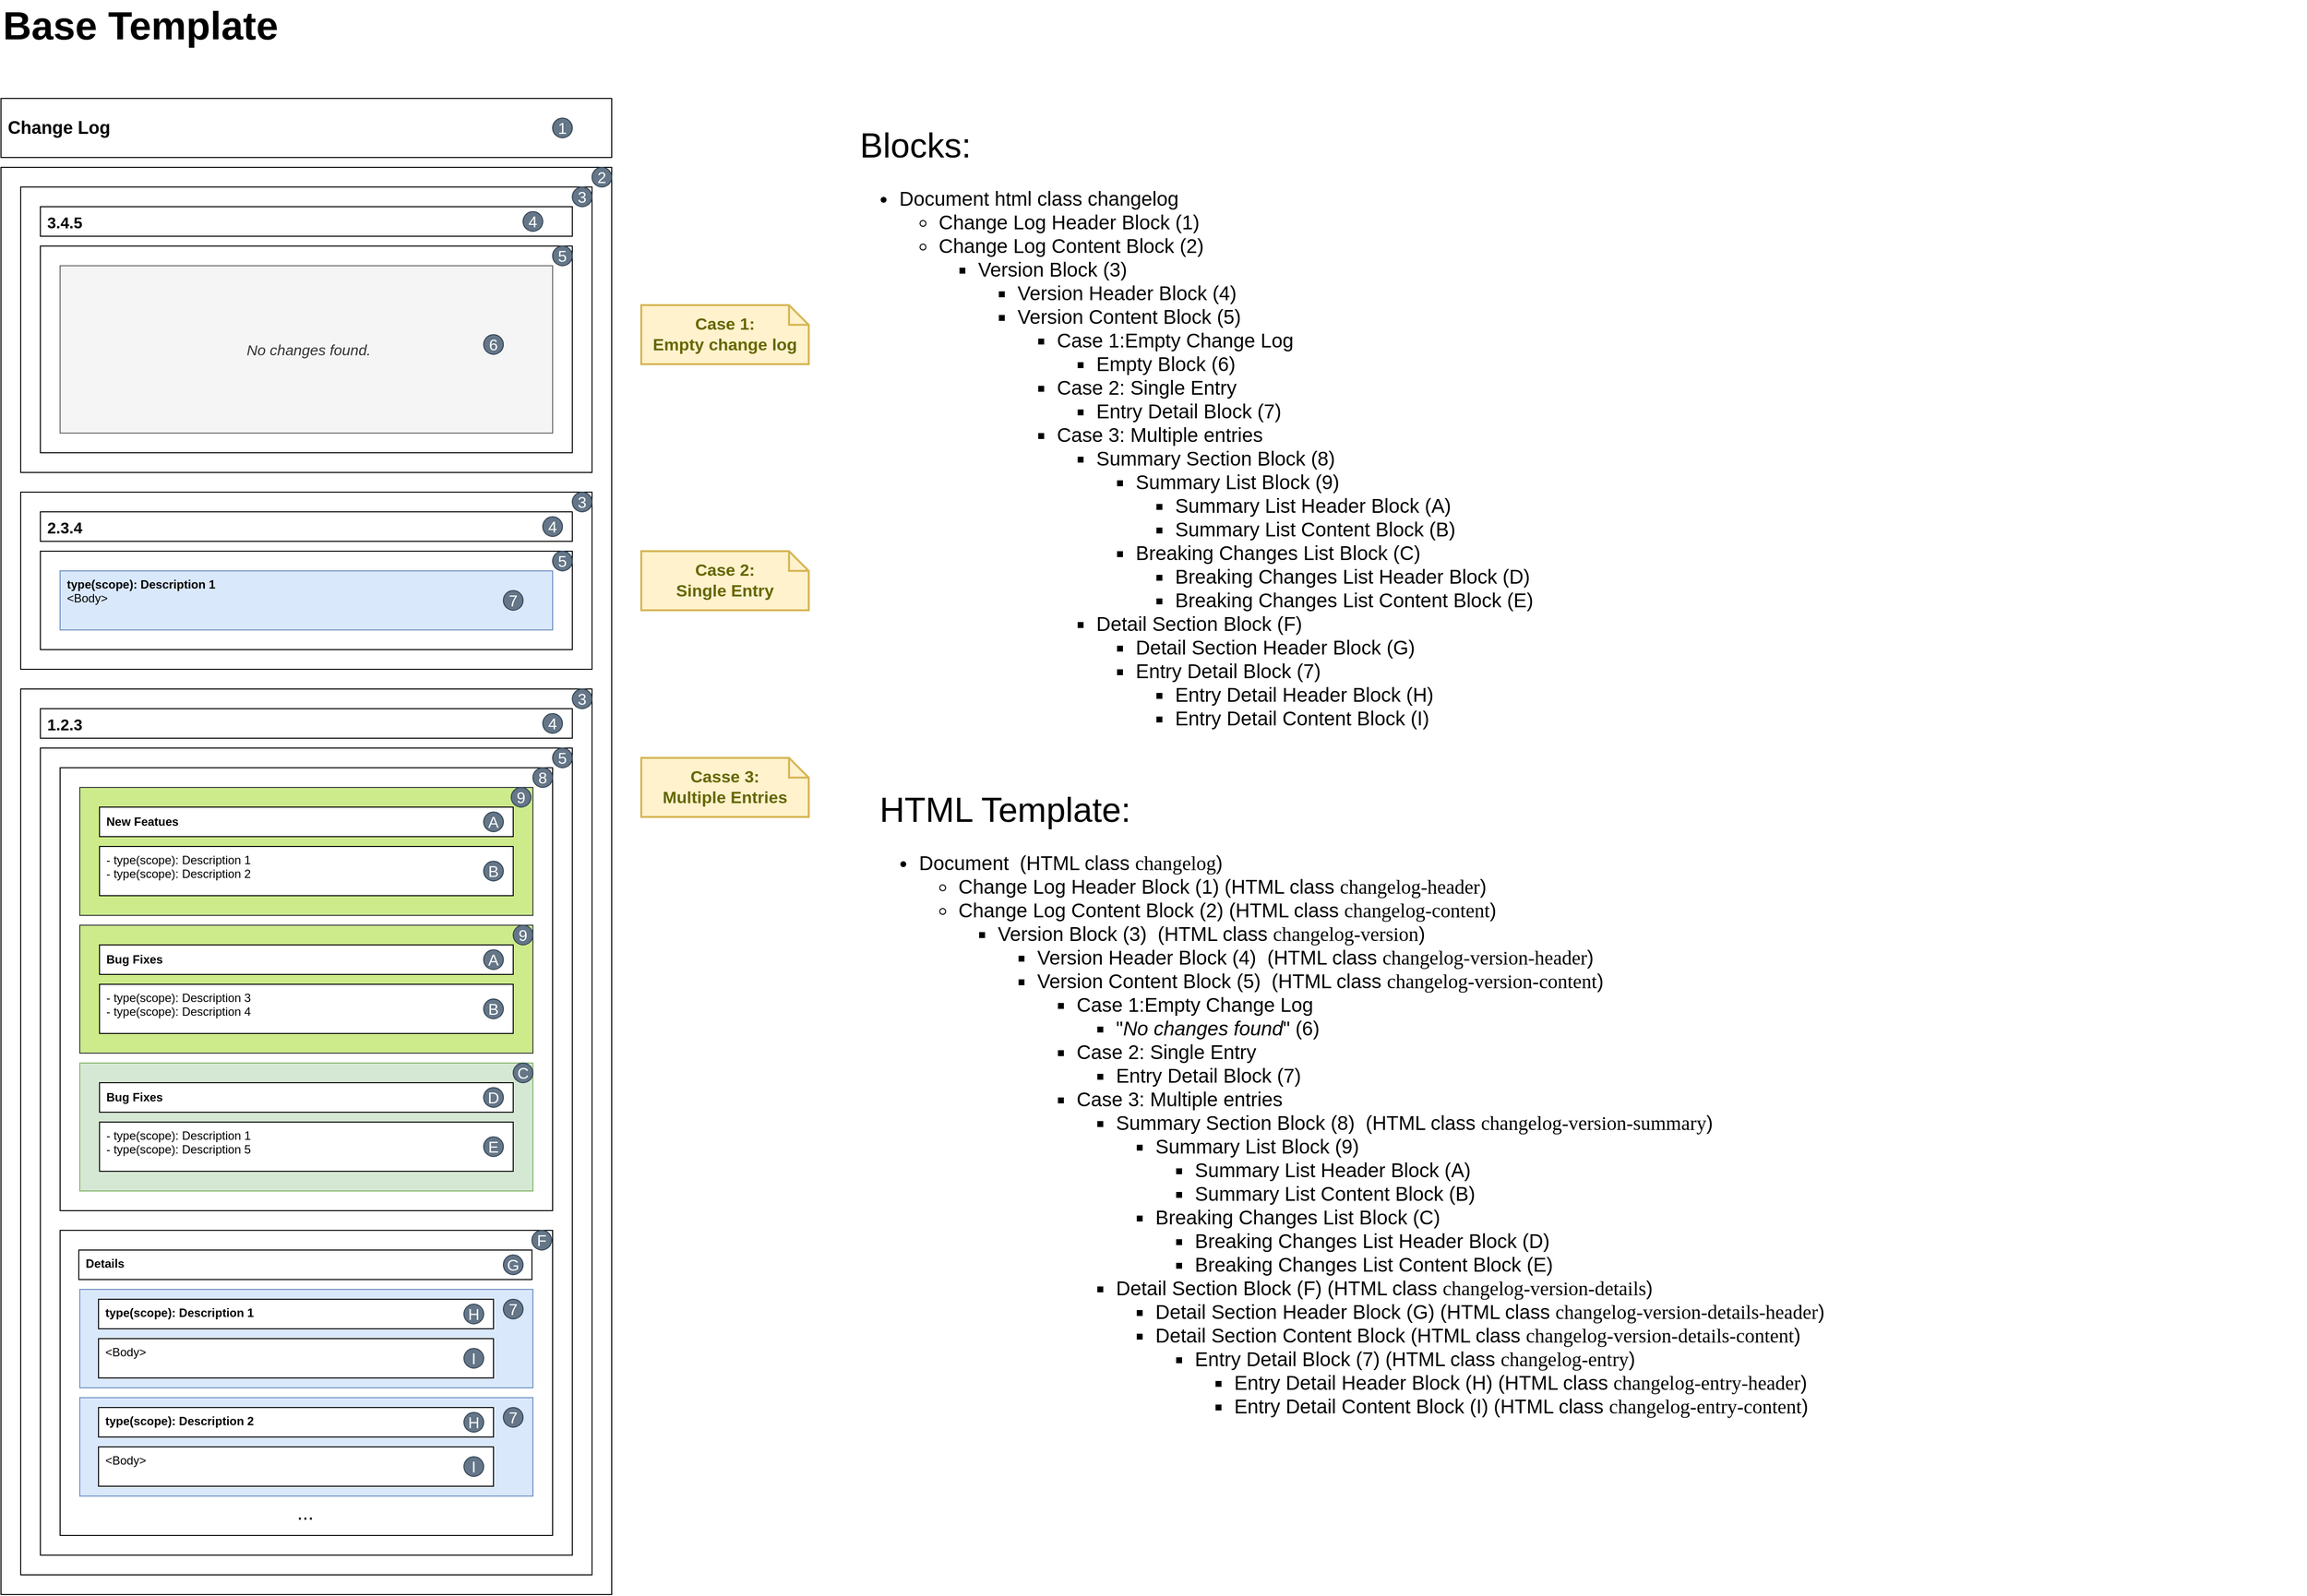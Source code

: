 <mxfile version="13.0.1" type="device"><diagram id="zxCsMR1FfOH5P_U-WiDq" name="Page-1"><mxGraphModel dx="4725" dy="3338" grid="1" gridSize="10" guides="1" tooltips="1" connect="1" arrows="0" fold="1" page="1" pageScale="1" pageWidth="850" pageHeight="1100" math="0" shadow="0"><root><mxCell id="0"/><mxCell id="1" parent="0"/><mxCell id="ldNdic5TrhYA7sQSjINx-11" value="Case 2:&lt;br&gt;Single Entry" style="shape=note;strokeWidth=2;fontSize=17;size=20;whiteSpace=wrap;html=1;fillColor=#fff2cc;strokeColor=#d6b656;fontColor=#666600;align=center;fontStyle=1" parent="1" vertex="1"><mxGeometry x="240" y="-110" width="170" height="60" as="geometry"/></mxCell><mxCell id="ldNdic5TrhYA7sQSjINx-12" value="Casse 3:&lt;br&gt;Multiple Entries" style="shape=note;strokeWidth=2;fontSize=17;size=20;whiteSpace=wrap;html=1;fillColor=#fff2cc;strokeColor=#d6b656;fontColor=#666600;align=center;fontStyle=1" parent="1" vertex="1"><mxGeometry x="240" y="100" width="170" height="60" as="geometry"/></mxCell><mxCell id="vO-f_p6ShpiVWC9ixI3T-146" value="Base Template" style="text;html=1;strokeColor=none;fillColor=none;align=left;verticalAlign=middle;whiteSpace=wrap;rounded=0;fontSize=40;fontStyle=1" parent="1" vertex="1"><mxGeometry x="-410" y="-670" width="300" height="50" as="geometry"/></mxCell><mxCell id="vO-f_p6ShpiVWC9ixI3T-192" value="&lt;font style=&quot;font-size: 35px&quot;&gt;Blocks:&lt;/font&gt;&lt;br&gt;&lt;ul style=&quot;font-size: 20px&quot;&gt;&lt;li&gt;Document html class changelog&lt;/li&gt;&lt;ul&gt;&lt;li&gt;Change Log Header Block (1)&lt;/li&gt;&lt;li&gt;Change Log Content Block (2)&amp;nbsp;&lt;/li&gt;&lt;ul&gt;&lt;li&gt;Version Block (3)&amp;nbsp;&amp;nbsp;&lt;/li&gt;&lt;ul&gt;&lt;li&gt;Version Header Block (4)&amp;nbsp;&lt;/li&gt;&lt;li&gt;Version Content Block (5)&amp;nbsp;&amp;nbsp;&lt;/li&gt;&lt;ul&gt;&lt;li&gt;Case 1:Empty Change Log&lt;/li&gt;&lt;ul&gt;&lt;li&gt;Empty Block (6)&lt;/li&gt;&lt;/ul&gt;&lt;li&gt;Case 2: Single Entry&lt;/li&gt;&lt;ul&gt;&lt;li&gt;Entry Detail Block (7)&lt;/li&gt;&lt;/ul&gt;&lt;li&gt;Case 3: Multiple entries&lt;/li&gt;&lt;ul&gt;&lt;li&gt;Summary Section Block (8)&lt;/li&gt;&lt;ul&gt;&lt;li&gt;Summary List Block (9)&lt;/li&gt;&lt;ul&gt;&lt;li&gt;Summary List Header Block (A)&lt;/li&gt;&lt;li&gt;Summary List Content Block (B)&lt;/li&gt;&lt;/ul&gt;&lt;li&gt;Breaking Changes List Block (C)&lt;/li&gt;&lt;ul&gt;&lt;li&gt;Breaking Changes List Header Block (D)&lt;/li&gt;&lt;li&gt;Breaking Changes List Content Block (E)&lt;/li&gt;&lt;/ul&gt;&lt;/ul&gt;&lt;li&gt;Detail Section Block (F)&lt;/li&gt;&lt;ul&gt;&lt;li&gt;Detail Section Header Block (G)&lt;/li&gt;&lt;li&gt;Entry Detail Block (7)&lt;/li&gt;&lt;ul&gt;&lt;li&gt;Entry Detail Header Block (H)&lt;/li&gt;&lt;li&gt;Entry Detail Content Block (I)&lt;/li&gt;&lt;/ul&gt;&lt;/ul&gt;&lt;/ul&gt;&lt;/ul&gt;&lt;/ul&gt;&lt;/ul&gt;&lt;/ul&gt;&lt;/ul&gt;" style="text;html=1;strokeColor=none;fillColor=none;align=left;verticalAlign=top;whiteSpace=wrap;rounded=0;fontSize=40;" parent="1" vertex="1"><mxGeometry x="460" y="-555" width="1020" height="630" as="geometry"/></mxCell><mxCell id="vO-f_p6ShpiVWC9ixI3T-143" value="" style="rounded=0;whiteSpace=wrap;html=1;fontSize=15;align=center;" parent="1" vertex="1"><mxGeometry x="-410" y="-500" width="620" height="1450" as="geometry"/></mxCell><mxCell id="vO-f_p6ShpiVWC9ixI3T-111" value="" style="group" parent="1" vertex="1" connectable="0"><mxGeometry x="-390" y="-480" width="580" height="290" as="geometry"/></mxCell><mxCell id="vO-f_p6ShpiVWC9ixI3T-84" value="" style="rounded=0;whiteSpace=wrap;html=1;fontSize=16;align=left;" parent="vO-f_p6ShpiVWC9ixI3T-111" vertex="1"><mxGeometry width="580" height="290" as="geometry"/></mxCell><mxCell id="vO-f_p6ShpiVWC9ixI3T-86" value="" style="whiteSpace=wrap;html=1;align=left;" parent="vO-f_p6ShpiVWC9ixI3T-111" vertex="1"><mxGeometry x="20" y="60" width="540" height="210" as="geometry"/></mxCell><mxCell id="vO-f_p6ShpiVWC9ixI3T-110" value="&lt;span style=&quot;font-family: &amp;#34;helvetica&amp;#34; ; font-size: 16px ; font-style: normal ; font-weight: 700 ; letter-spacing: normal ; text-indent: 0px ; text-transform: none ; word-spacing: 0px ; float: none ; display: inline&quot;&gt;3.4.5&lt;/span&gt;" style="rounded=0;whiteSpace=wrap;html=1;spacingLeft=5;align=left;verticalAlign=top;fontSize=16;" parent="vO-f_p6ShpiVWC9ixI3T-111" vertex="1"><mxGeometry x="20" y="20" width="540" height="30" as="geometry"/></mxCell><mxCell id="vO-f_p6ShpiVWC9ixI3T-89" value="" style="group;fillColor=#f5f5f5;strokeColor=#666666;fontColor=#333333;" parent="vO-f_p6ShpiVWC9ixI3T-111" vertex="1" connectable="0"><mxGeometry x="60" y="100" width="460" height="130" as="geometry"/></mxCell><mxCell id="vO-f_p6ShpiVWC9ixI3T-90" value="No changes found." style="rounded=0;whiteSpace=wrap;html=1;align=center;verticalAlign=middle;spacingLeft=5;fillColor=#f5f5f5;strokeColor=#666666;fontColor=#333333;fontStyle=2;fontSize=15;" parent="vO-f_p6ShpiVWC9ixI3T-111" vertex="1"><mxGeometry x="40" y="80" width="500" height="170" as="geometry"/></mxCell><mxCell id="vO-f_p6ShpiVWC9ixI3T-203" value="4" style="ellipse;whiteSpace=wrap;html=1;aspect=fixed;fillColor=#647687;fontSize=16;align=center;strokeColor=#314354;fontColor=#ffffff;" parent="vO-f_p6ShpiVWC9ixI3T-111" vertex="1"><mxGeometry x="510" y="25" width="20" height="20" as="geometry"/></mxCell><mxCell id="vO-f_p6ShpiVWC9ixI3T-209" value="5" style="ellipse;whiteSpace=wrap;html=1;aspect=fixed;fillColor=#647687;fontSize=16;align=center;strokeColor=#314354;fontColor=#ffffff;" parent="vO-f_p6ShpiVWC9ixI3T-111" vertex="1"><mxGeometry x="540" y="60" width="20" height="20" as="geometry"/></mxCell><mxCell id="vO-f_p6ShpiVWC9ixI3T-210" value="3" style="ellipse;whiteSpace=wrap;html=1;aspect=fixed;fillColor=#647687;fontSize=16;align=center;strokeColor=#314354;fontColor=#ffffff;" parent="vO-f_p6ShpiVWC9ixI3T-111" vertex="1"><mxGeometry x="560" width="20" height="20" as="geometry"/></mxCell><mxCell id="vO-f_p6ShpiVWC9ixI3T-213" value="6" style="ellipse;whiteSpace=wrap;html=1;aspect=fixed;fillColor=#647687;fontSize=16;align=center;strokeColor=#314354;fontColor=#ffffff;" parent="vO-f_p6ShpiVWC9ixI3T-111" vertex="1"><mxGeometry x="470" y="150" width="20" height="20" as="geometry"/></mxCell><mxCell id="vO-f_p6ShpiVWC9ixI3T-141" value="" style="group" parent="1" vertex="1" connectable="0"><mxGeometry x="-390" y="-170" width="580" height="180" as="geometry"/></mxCell><mxCell id="vO-f_p6ShpiVWC9ixI3T-114" value="" style="rounded=0;whiteSpace=wrap;html=1;fontSize=16;align=left;" parent="vO-f_p6ShpiVWC9ixI3T-141" vertex="1"><mxGeometry width="580" height="180" as="geometry"/></mxCell><mxCell id="vO-f_p6ShpiVWC9ixI3T-116" value="" style="whiteSpace=wrap;html=1;align=left;" parent="vO-f_p6ShpiVWC9ixI3T-141" vertex="1"><mxGeometry x="20" y="60" width="540" height="100" as="geometry"/></mxCell><mxCell id="vO-f_p6ShpiVWC9ixI3T-140" value="&lt;span style=&quot;font-family: helvetica; font-size: 16px; font-style: normal; font-weight: 700; letter-spacing: normal; text-indent: 0px; text-transform: none; word-spacing: 0px; float: none; display: inline;&quot;&gt;2.3.4&lt;/span&gt;&lt;br style=&quot;font-size: 16px;&quot;&gt;" style="rounded=0;whiteSpace=wrap;html=1;spacingLeft=5;align=left;verticalAlign=top;fontSize=16;" parent="vO-f_p6ShpiVWC9ixI3T-141" vertex="1"><mxGeometry x="20" y="20" width="540" height="30" as="geometry"/></mxCell><mxCell id="vO-f_p6ShpiVWC9ixI3T-137" value="&lt;b&gt;type(scope): Description 1&lt;/b&gt;&lt;br&gt;&amp;lt;Body&amp;gt;" style="rounded=0;whiteSpace=wrap;html=1;align=left;verticalAlign=top;spacingLeft=5;fillColor=#dae8fc;strokeColor=#6c8ebf;" parent="vO-f_p6ShpiVWC9ixI3T-141" vertex="1"><mxGeometry x="40" y="80" width="500" height="60" as="geometry"/></mxCell><mxCell id="vO-f_p6ShpiVWC9ixI3T-204" value="4" style="ellipse;whiteSpace=wrap;html=1;aspect=fixed;fillColor=#647687;fontSize=16;align=center;strokeColor=#314354;fontColor=#ffffff;" parent="vO-f_p6ShpiVWC9ixI3T-141" vertex="1"><mxGeometry x="530" y="25" width="20" height="20" as="geometry"/></mxCell><mxCell id="vO-f_p6ShpiVWC9ixI3T-206" value="5" style="ellipse;whiteSpace=wrap;html=1;aspect=fixed;fillColor=#647687;fontSize=16;align=center;strokeColor=#314354;fontColor=#ffffff;" parent="vO-f_p6ShpiVWC9ixI3T-141" vertex="1"><mxGeometry x="540" y="60" width="20" height="20" as="geometry"/></mxCell><mxCell id="vO-f_p6ShpiVWC9ixI3T-211" value="3" style="ellipse;whiteSpace=wrap;html=1;aspect=fixed;fillColor=#647687;fontSize=16;align=center;strokeColor=#314354;fontColor=#ffffff;" parent="vO-f_p6ShpiVWC9ixI3T-141" vertex="1"><mxGeometry x="560" width="20" height="20" as="geometry"/></mxCell><mxCell id="vO-f_p6ShpiVWC9ixI3T-215" value="7" style="ellipse;whiteSpace=wrap;html=1;aspect=fixed;fillColor=#647687;fontSize=16;align=center;strokeColor=#314354;fontColor=#ffffff;" parent="vO-f_p6ShpiVWC9ixI3T-141" vertex="1"><mxGeometry x="490" y="100" width="20" height="20" as="geometry"/></mxCell><mxCell id="vO-f_p6ShpiVWC9ixI3T-144" value="Change Log" style="rounded=0;whiteSpace=wrap;html=1;fontSize=18;align=left;fontStyle=1;spacingLeft=5;" parent="1" vertex="1"><mxGeometry x="-410" y="-570" width="620" height="60" as="geometry"/></mxCell><mxCell id="vO-f_p6ShpiVWC9ixI3T-79" value="" style="rounded=0;whiteSpace=wrap;html=1;fontSize=16;align=left;" parent="1" vertex="1"><mxGeometry x="-390" y="30" width="580" height="900" as="geometry"/></mxCell><mxCell id="vO-f_p6ShpiVWC9ixI3T-76" value="" style="whiteSpace=wrap;html=1;align=left;" parent="1" vertex="1"><mxGeometry x="-370" y="90" width="540" height="820" as="geometry"/></mxCell><mxCell id="vO-f_p6ShpiVWC9ixI3T-72" value="" style="group" parent="1" vertex="1" connectable="0"><mxGeometry x="-350" y="110" width="500" height="450" as="geometry"/></mxCell><mxCell id="vO-f_p6ShpiVWC9ixI3T-71" value="" style="rounded=0;whiteSpace=wrap;html=1;align=left;" parent="vO-f_p6ShpiVWC9ixI3T-72" vertex="1"><mxGeometry width="500" height="450" as="geometry"/></mxCell><mxCell id="vO-f_p6ShpiVWC9ixI3T-47" value="" style="group" parent="vO-f_p6ShpiVWC9ixI3T-72" vertex="1" connectable="0"><mxGeometry x="20" y="20" width="460" height="130" as="geometry"/></mxCell><mxCell id="vO-f_p6ShpiVWC9ixI3T-44" value="" style="rounded=0;whiteSpace=wrap;html=1;align=left;verticalAlign=top;spacingLeft=5;fillColor=#cdeb8b;strokeColor=#36393d;" parent="vO-f_p6ShpiVWC9ixI3T-47" vertex="1"><mxGeometry width="460" height="130" as="geometry"/></mxCell><mxCell id="vO-f_p6ShpiVWC9ixI3T-45" value="New Featues&lt;br&gt;" style="rounded=0;whiteSpace=wrap;html=1;align=left;spacingLeft=5;fontStyle=1" parent="vO-f_p6ShpiVWC9ixI3T-47" vertex="1"><mxGeometry x="20" y="20" width="420" height="30" as="geometry"/></mxCell><mxCell id="vO-f_p6ShpiVWC9ixI3T-46" value="- type(scope): Description 1&lt;br&gt;- type(scope): Description 2" style="rounded=0;whiteSpace=wrap;html=1;align=left;verticalAlign=top;spacingLeft=5;" parent="vO-f_p6ShpiVWC9ixI3T-47" vertex="1"><mxGeometry x="20" y="60" width="420" height="50" as="geometry"/></mxCell><mxCell id="vO-f_p6ShpiVWC9ixI3T-218" value="9" style="ellipse;whiteSpace=wrap;html=1;aspect=fixed;fillColor=#647687;fontSize=16;align=center;strokeColor=#314354;fontColor=#ffffff;" parent="vO-f_p6ShpiVWC9ixI3T-47" vertex="1"><mxGeometry x="438" width="20" height="20" as="geometry"/></mxCell><mxCell id="vO-f_p6ShpiVWC9ixI3T-222" value="A" style="ellipse;whiteSpace=wrap;html=1;aspect=fixed;fillColor=#647687;fontSize=16;align=center;strokeColor=#314354;fontColor=#ffffff;" parent="vO-f_p6ShpiVWC9ixI3T-47" vertex="1"><mxGeometry x="410" y="25" width="20" height="20" as="geometry"/></mxCell><mxCell id="vO-f_p6ShpiVWC9ixI3T-224" value="B" style="ellipse;whiteSpace=wrap;html=1;aspect=fixed;fillColor=#647687;fontSize=16;align=center;strokeColor=#314354;fontColor=#ffffff;" parent="vO-f_p6ShpiVWC9ixI3T-47" vertex="1"><mxGeometry x="410" y="75" width="20" height="20" as="geometry"/></mxCell><mxCell id="vO-f_p6ShpiVWC9ixI3T-56" value="" style="group" parent="vO-f_p6ShpiVWC9ixI3T-72" vertex="1" connectable="0"><mxGeometry x="20" y="160" width="460" height="130" as="geometry"/></mxCell><mxCell id="vO-f_p6ShpiVWC9ixI3T-48" value="" style="group" parent="vO-f_p6ShpiVWC9ixI3T-56" vertex="1" connectable="0"><mxGeometry width="460" height="130" as="geometry"/></mxCell><mxCell id="vO-f_p6ShpiVWC9ixI3T-49" value="" style="rounded=0;whiteSpace=wrap;html=1;align=left;verticalAlign=top;spacingLeft=5;fillColor=#cdeb8b;strokeColor=#36393d;" parent="vO-f_p6ShpiVWC9ixI3T-48" vertex="1"><mxGeometry width="460" height="130" as="geometry"/></mxCell><mxCell id="vO-f_p6ShpiVWC9ixI3T-50" value="Bug Fixes" style="rounded=0;whiteSpace=wrap;html=1;align=left;spacingLeft=5;fontStyle=1" parent="vO-f_p6ShpiVWC9ixI3T-48" vertex="1"><mxGeometry x="20" y="20" width="420" height="30" as="geometry"/></mxCell><mxCell id="vO-f_p6ShpiVWC9ixI3T-51" value="- type(scope): Description 3&lt;br&gt;- type(scope): Description 4" style="rounded=0;whiteSpace=wrap;html=1;align=left;verticalAlign=top;spacingLeft=5;" parent="vO-f_p6ShpiVWC9ixI3T-48" vertex="1"><mxGeometry x="20" y="60" width="420" height="50" as="geometry"/></mxCell><mxCell id="vO-f_p6ShpiVWC9ixI3T-221" value="9" style="ellipse;whiteSpace=wrap;html=1;aspect=fixed;fillColor=#647687;fontSize=16;align=center;strokeColor=#314354;fontColor=#ffffff;" parent="vO-f_p6ShpiVWC9ixI3T-48" vertex="1"><mxGeometry x="440" width="20" height="20" as="geometry"/></mxCell><mxCell id="vO-f_p6ShpiVWC9ixI3T-223" value="A" style="ellipse;whiteSpace=wrap;html=1;aspect=fixed;fillColor=#647687;fontSize=16;align=center;strokeColor=#314354;fontColor=#ffffff;" parent="vO-f_p6ShpiVWC9ixI3T-48" vertex="1"><mxGeometry x="410" y="25" width="20" height="20" as="geometry"/></mxCell><mxCell id="vO-f_p6ShpiVWC9ixI3T-225" value="B" style="ellipse;whiteSpace=wrap;html=1;aspect=fixed;fillColor=#647687;fontSize=16;align=center;strokeColor=#314354;fontColor=#ffffff;" parent="vO-f_p6ShpiVWC9ixI3T-48" vertex="1"><mxGeometry x="410" y="75" width="20" height="20" as="geometry"/></mxCell><mxCell id="vO-f_p6ShpiVWC9ixI3T-64" value="" style="group" parent="vO-f_p6ShpiVWC9ixI3T-72" vertex="1" connectable="0"><mxGeometry x="20" y="300" width="460" height="130" as="geometry"/></mxCell><mxCell id="vO-f_p6ShpiVWC9ixI3T-59" value="" style="group;fillColor=#60a917;strokeColor=#2D7600;fontColor=#ffffff;" parent="vO-f_p6ShpiVWC9ixI3T-64" vertex="1" connectable="0"><mxGeometry width="460" height="130" as="geometry"/></mxCell><mxCell id="vO-f_p6ShpiVWC9ixI3T-60" value="" style="group;fillColor=#dae8fc;strokeColor=#6c8ebf;" parent="vO-f_p6ShpiVWC9ixI3T-64" vertex="1" connectable="0"><mxGeometry width="460" height="130" as="geometry"/></mxCell><mxCell id="vO-f_p6ShpiVWC9ixI3T-61" value="" style="rounded=0;whiteSpace=wrap;html=1;align=left;verticalAlign=top;spacingLeft=5;fillColor=#d5e8d4;strokeColor=#82b366;" parent="vO-f_p6ShpiVWC9ixI3T-64" vertex="1"><mxGeometry width="460" height="130" as="geometry"/></mxCell><mxCell id="vO-f_p6ShpiVWC9ixI3T-62" value="Bug Fixes" style="rounded=0;whiteSpace=wrap;html=1;align=left;spacingLeft=5;fontStyle=1" parent="vO-f_p6ShpiVWC9ixI3T-64" vertex="1"><mxGeometry x="20" y="20" width="420" height="30" as="geometry"/></mxCell><mxCell id="vO-f_p6ShpiVWC9ixI3T-63" value="- type(scope): Description 1&lt;br&gt;- type(scope): Description 5" style="rounded=0;whiteSpace=wrap;html=1;align=left;verticalAlign=top;spacingLeft=5;" parent="vO-f_p6ShpiVWC9ixI3T-64" vertex="1"><mxGeometry x="20" y="60" width="420" height="50" as="geometry"/></mxCell><mxCell id="vO-f_p6ShpiVWC9ixI3T-250" value="D" style="ellipse;whiteSpace=wrap;html=1;aspect=fixed;fillColor=#647687;fontSize=16;align=center;strokeColor=#314354;fontColor=#ffffff;" parent="vO-f_p6ShpiVWC9ixI3T-64" vertex="1"><mxGeometry x="410" y="25" width="20" height="20" as="geometry"/></mxCell><mxCell id="vO-f_p6ShpiVWC9ixI3T-251" value="E" style="ellipse;whiteSpace=wrap;html=1;aspect=fixed;fillColor=#647687;fontSize=16;align=center;strokeColor=#314354;fontColor=#ffffff;" parent="vO-f_p6ShpiVWC9ixI3T-64" vertex="1"><mxGeometry x="410" y="75" width="20" height="20" as="geometry"/></mxCell><mxCell id="vO-f_p6ShpiVWC9ixI3T-252" value="C" style="ellipse;whiteSpace=wrap;html=1;aspect=fixed;fillColor=#647687;fontSize=16;align=center;strokeColor=#314354;fontColor=#ffffff;" parent="vO-f_p6ShpiVWC9ixI3T-64" vertex="1"><mxGeometry x="440" width="20" height="20" as="geometry"/></mxCell><mxCell id="vO-f_p6ShpiVWC9ixI3T-217" value="8" style="ellipse;whiteSpace=wrap;html=1;aspect=fixed;fillColor=#647687;fontSize=16;align=center;strokeColor=#314354;fontColor=#ffffff;" parent="vO-f_p6ShpiVWC9ixI3T-72" vertex="1"><mxGeometry x="480" width="20" height="20" as="geometry"/></mxCell><mxCell id="vO-f_p6ShpiVWC9ixI3T-77" value="&lt;span style=&quot;font-family: &amp;#34;helvetica&amp;#34; ; font-size: 16px ; font-style: normal ; font-weight: 700 ; letter-spacing: normal ; text-indent: 0px ; text-transform: none ; word-spacing: 0px ; float: none ; display: inline&quot;&gt;1.2.3&lt;/span&gt;" style="rounded=0;whiteSpace=wrap;html=1;spacingLeft=5;align=left;verticalAlign=top;fontSize=16;" parent="1" vertex="1"><mxGeometry x="-370" y="50" width="540" height="30" as="geometry"/></mxCell><mxCell id="vO-f_p6ShpiVWC9ixI3T-29" value="" style="rounded=0;whiteSpace=wrap;html=1;align=left;verticalAlign=top;spacingLeft=5;fontStyle=1" parent="1" vertex="1"><mxGeometry x="-350" y="580" width="500" height="310" as="geometry"/></mxCell><mxCell id="vO-f_p6ShpiVWC9ixI3T-30" value="" style="rounded=0;whiteSpace=wrap;html=1;align=left;verticalAlign=top;spacingLeft=5;fillColor=#dae8fc;strokeColor=#6c8ebf;" parent="1" vertex="1"><mxGeometry x="-330" y="640" width="460" height="100" as="geometry"/></mxCell><mxCell id="vO-f_p6ShpiVWC9ixI3T-31" value="" style="rounded=0;whiteSpace=wrap;html=1;align=left;verticalAlign=top;spacingLeft=5;fillColor=#dae8fc;strokeColor=#6c8ebf;" parent="1" vertex="1"><mxGeometry x="-330" y="750" width="460" height="100" as="geometry"/></mxCell><mxCell id="vO-f_p6ShpiVWC9ixI3T-32" value="..." style="text;html=1;strokeColor=none;fillColor=none;align=center;verticalAlign=middle;whiteSpace=wrap;rounded=0;fontSize=20;" parent="1" vertex="1"><mxGeometry x="-121" y="856.12" width="40" height="20" as="geometry"/></mxCell><mxCell id="vO-f_p6ShpiVWC9ixI3T-196" value="&lt;b&gt;Details&lt;/b&gt;" style="rounded=0;whiteSpace=wrap;html=1;align=left;verticalAlign=top;spacingLeft=5;" parent="1" vertex="1"><mxGeometry x="-331" y="600" width="460" height="30" as="geometry"/></mxCell><mxCell id="vO-f_p6ShpiVWC9ixI3T-197" value="1" style="ellipse;whiteSpace=wrap;html=1;aspect=fixed;fillColor=#647687;fontSize=16;align=center;strokeColor=#314354;fontColor=#ffffff;" parent="1" vertex="1"><mxGeometry x="150" y="-550" width="20" height="20" as="geometry"/></mxCell><mxCell id="vO-f_p6ShpiVWC9ixI3T-202" value="2" style="ellipse;whiteSpace=wrap;html=1;aspect=fixed;fillColor=#647687;fontSize=16;align=center;strokeColor=#314354;fontColor=#ffffff;" parent="1" vertex="1"><mxGeometry x="190" y="-500" width="20" height="20" as="geometry"/></mxCell><mxCell id="vO-f_p6ShpiVWC9ixI3T-205" value="4" style="ellipse;whiteSpace=wrap;html=1;aspect=fixed;fillColor=#647687;fontSize=16;align=center;strokeColor=#314354;fontColor=#ffffff;" parent="1" vertex="1"><mxGeometry x="140" y="55" width="20" height="20" as="geometry"/></mxCell><mxCell id="vO-f_p6ShpiVWC9ixI3T-208" value="5" style="ellipse;whiteSpace=wrap;html=1;aspect=fixed;fillColor=#647687;fontSize=16;align=center;strokeColor=#314354;fontColor=#ffffff;" parent="1" vertex="1"><mxGeometry x="150" y="90" width="20" height="20" as="geometry"/></mxCell><mxCell id="vO-f_p6ShpiVWC9ixI3T-212" value="3" style="ellipse;whiteSpace=wrap;html=1;aspect=fixed;fillColor=#647687;fontSize=16;align=center;strokeColor=#314354;fontColor=#ffffff;" parent="1" vertex="1"><mxGeometry x="170" y="30" width="20" height="20" as="geometry"/></mxCell><mxCell id="vO-f_p6ShpiVWC9ixI3T-216" value="7" style="ellipse;whiteSpace=wrap;html=1;aspect=fixed;fillColor=#647687;fontSize=16;align=center;strokeColor=#314354;fontColor=#ffffff;" parent="1" vertex="1"><mxGeometry x="100" y="650" width="20" height="20" as="geometry"/></mxCell><mxCell id="vO-f_p6ShpiVWC9ixI3T-253" value="F" style="ellipse;whiteSpace=wrap;html=1;aspect=fixed;fillColor=#647687;fontSize=16;align=center;strokeColor=#314354;fontColor=#ffffff;" parent="1" vertex="1"><mxGeometry x="129" y="580" width="20" height="20" as="geometry"/></mxCell><mxCell id="vO-f_p6ShpiVWC9ixI3T-255" value="G" style="ellipse;whiteSpace=wrap;html=1;aspect=fixed;fillColor=#647687;fontSize=16;align=center;strokeColor=#314354;fontColor=#ffffff;" parent="1" vertex="1"><mxGeometry x="100" y="605" width="20" height="20" as="geometry"/></mxCell><mxCell id="vO-f_p6ShpiVWC9ixI3T-257" value="7" style="ellipse;whiteSpace=wrap;html=1;aspect=fixed;fillColor=#647687;fontSize=16;align=center;strokeColor=#314354;fontColor=#ffffff;" parent="1" vertex="1"><mxGeometry x="100" y="760" width="20" height="20" as="geometry"/></mxCell><mxCell id="vO-f_p6ShpiVWC9ixI3T-258" value="Case 1:&lt;br&gt;Empty change log" style="shape=note;strokeWidth=2;fontSize=17;size=20;whiteSpace=wrap;html=1;fillColor=#fff2cc;strokeColor=#d6b656;fontColor=#666600;align=center;fontStyle=1" parent="1" vertex="1"><mxGeometry x="240" y="-360" width="170" height="60" as="geometry"/></mxCell><mxCell id="AetoaIBlp9MvoolxPQaO-1" value="&lt;b&gt;type(scope): Description 1&lt;/b&gt;" style="rounded=0;whiteSpace=wrap;html=1;align=left;verticalAlign=top;spacingLeft=5;" parent="1" vertex="1"><mxGeometry x="-311" y="650" width="401" height="30" as="geometry"/></mxCell><mxCell id="AetoaIBlp9MvoolxPQaO-2" value="&amp;lt;Body&amp;gt;" style="rounded=0;whiteSpace=wrap;html=1;align=left;verticalAlign=top;spacingLeft=5;" parent="1" vertex="1"><mxGeometry x="-311" y="690" width="401" height="40" as="geometry"/></mxCell><mxCell id="AetoaIBlp9MvoolxPQaO-3" value="&lt;b&gt;type(scope): Description 2&lt;/b&gt;" style="rounded=0;whiteSpace=wrap;html=1;align=left;verticalAlign=top;spacingLeft=5;" parent="1" vertex="1"><mxGeometry x="-311" y="760" width="401" height="30" as="geometry"/></mxCell><mxCell id="AetoaIBlp9MvoolxPQaO-4" value="&amp;lt;Body&amp;gt;" style="rounded=0;whiteSpace=wrap;html=1;align=left;verticalAlign=top;spacingLeft=5;" parent="1" vertex="1"><mxGeometry x="-311" y="800" width="401" height="40" as="geometry"/></mxCell><mxCell id="AetoaIBlp9MvoolxPQaO-5" value="H" style="ellipse;whiteSpace=wrap;html=1;aspect=fixed;fillColor=#647687;fontSize=16;align=center;strokeColor=#314354;fontColor=#ffffff;" parent="1" vertex="1"><mxGeometry x="60" y="655" width="20" height="20" as="geometry"/></mxCell><mxCell id="AetoaIBlp9MvoolxPQaO-6" value="H" style="ellipse;whiteSpace=wrap;html=1;aspect=fixed;fillColor=#647687;fontSize=16;align=center;strokeColor=#314354;fontColor=#ffffff;" parent="1" vertex="1"><mxGeometry x="60" y="765" width="20" height="20" as="geometry"/></mxCell><mxCell id="AetoaIBlp9MvoolxPQaO-7" value="I" style="ellipse;whiteSpace=wrap;html=1;aspect=fixed;fillColor=#647687;fontSize=16;align=center;strokeColor=#314354;fontColor=#ffffff;" parent="1" vertex="1"><mxGeometry x="60" y="700" width="20" height="20" as="geometry"/></mxCell><mxCell id="AetoaIBlp9MvoolxPQaO-8" value="I" style="ellipse;whiteSpace=wrap;html=1;aspect=fixed;fillColor=#647687;fontSize=16;align=center;strokeColor=#314354;fontColor=#ffffff;" parent="1" vertex="1"><mxGeometry x="60" y="810" width="20" height="20" as="geometry"/></mxCell><mxCell id="_OGBhFqr05px76y4ZqHZ-1" value="&lt;font style=&quot;font-size: 35px&quot;&gt;HTML Template:&lt;/font&gt;&lt;br&gt;&lt;ul style=&quot;font-size: 20px&quot;&gt;&lt;li&gt;Document&amp;nbsp; (HTML class &lt;font face=&quot;Lucida Console&quot;&gt;changelog&lt;/font&gt;)&lt;/li&gt;&lt;ul&gt;&lt;li&gt;Change Log Header Block (1) (HTML class &lt;font face=&quot;Lucida Console&quot;&gt;changelog-header&lt;/font&gt;)&lt;/li&gt;&lt;li&gt;Change Log Content Block (2) (HTML class &lt;font face=&quot;Lucida Console&quot;&gt;changelog-content&lt;/font&gt;)&lt;/li&gt;&lt;ul&gt;&lt;li&gt;Version Block (3)&amp;nbsp; (HTML class &lt;font face=&quot;Lucida Console&quot;&gt;changelog-version&lt;/font&gt;)&lt;/li&gt;&lt;ul&gt;&lt;li&gt;Version Header Block (4)&amp;nbsp; (HTML class &lt;font face=&quot;Lucida Console&quot;&gt;changelog-version-header&lt;/font&gt;)&lt;/li&gt;&lt;li&gt;Version Content Block (5)&amp;nbsp; (HTML class &lt;font face=&quot;Lucida Console&quot;&gt;changelog-version-content&lt;/font&gt;)&lt;/li&gt;&lt;ul&gt;&lt;li&gt;Case 1:Empty Change Log&lt;/li&gt;&lt;ul&gt;&lt;li&gt;&quot;&lt;i&gt;No changes found&lt;/i&gt;&quot; (6)&lt;/li&gt;&lt;/ul&gt;&lt;li&gt;Case 2: Single Entry&lt;/li&gt;&lt;ul&gt;&lt;li&gt;Entry Detail Block (7)&lt;/li&gt;&lt;/ul&gt;&lt;li&gt;Case 3: Multiple entries&lt;/li&gt;&lt;ul&gt;&lt;li&gt;Summary Section Block (8)&amp;nbsp; (HTML class&amp;nbsp;&lt;font face=&quot;Lucida Console&quot;&gt;changelog-version-summary&lt;/font&gt;)&lt;/li&gt;&lt;ul&gt;&lt;li&gt;Summary List Block (9)&lt;/li&gt;&lt;ul&gt;&lt;li&gt;Summary List Header Block (A)&lt;/li&gt;&lt;li&gt;Summary List Content Block (B)&lt;/li&gt;&lt;/ul&gt;&lt;li&gt;Breaking Changes List Block (C)&lt;/li&gt;&lt;ul&gt;&lt;li&gt;Breaking Changes List Header Block (D)&lt;/li&gt;&lt;li&gt;Breaking Changes List Content Block (E)&lt;/li&gt;&lt;/ul&gt;&lt;/ul&gt;&lt;li&gt;Detail Section Block (F) (HTML class&amp;nbsp;&lt;font face=&quot;Lucida Console&quot;&gt;changelog-version-details&lt;/font&gt;)&lt;/li&gt;&lt;ul&gt;&lt;li&gt;Detail Section Header Block (G) (HTML class&amp;nbsp;&lt;font face=&quot;Lucida Console&quot;&gt;changelog-version-details-header&lt;/font&gt;)&lt;/li&gt;&lt;li&gt;Detail Section Content Block (HTML class &lt;font face=&quot;Lucida Console&quot;&gt;changelog-version-details-content&lt;/font&gt;)&lt;/li&gt;&lt;ul&gt;&lt;li&gt;Entry Detail Block (7) (HTML class &lt;font face=&quot;Lucida Console&quot;&gt;changelog-entry&lt;/font&gt;)&lt;/li&gt;&lt;ul&gt;&lt;li&gt;Entry Detail Header Block (H) (HTML class&amp;nbsp;&lt;font face=&quot;Lucida Console&quot;&gt;changelog-entry-header&lt;/font&gt;)&lt;/li&gt;&lt;li&gt;Entry Detail Content Block (I) (HTML class&amp;nbsp;&lt;font face=&quot;Lucida Console&quot;&gt;changelog-entry-content&lt;/font&gt;)&lt;/li&gt;&lt;/ul&gt;&lt;/ul&gt;&lt;/ul&gt;&lt;/ul&gt;&lt;/ul&gt;&lt;/ul&gt;&lt;/ul&gt;&lt;/ul&gt;&lt;/ul&gt;" style="text;html=1;strokeColor=none;fillColor=none;align=left;verticalAlign=top;whiteSpace=wrap;rounded=0;fontSize=40;" vertex="1" parent="1"><mxGeometry x="480" y="120" width="1450" height="790" as="geometry"/></mxCell></root></mxGraphModel></diagram></mxfile>